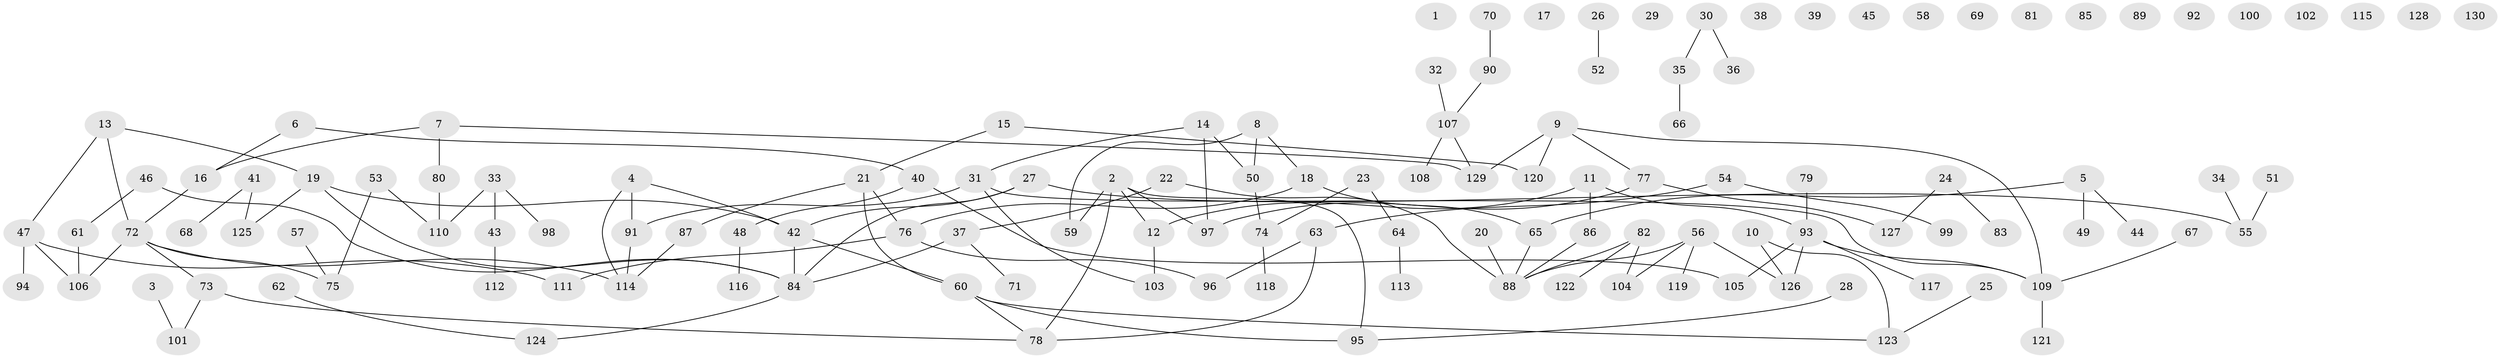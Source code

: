 // coarse degree distribution, {2: 0.26229508196721313, 4: 0.16393442622950818, 1: 0.2786885245901639, 5: 0.06557377049180328, 3: 0.18032786885245902, 6: 0.01639344262295082, 7: 0.03278688524590164}
// Generated by graph-tools (version 1.1) at 2025/35/03/04/25 23:35:45]
// undirected, 130 vertices, 136 edges
graph export_dot {
  node [color=gray90,style=filled];
  1;
  2;
  3;
  4;
  5;
  6;
  7;
  8;
  9;
  10;
  11;
  12;
  13;
  14;
  15;
  16;
  17;
  18;
  19;
  20;
  21;
  22;
  23;
  24;
  25;
  26;
  27;
  28;
  29;
  30;
  31;
  32;
  33;
  34;
  35;
  36;
  37;
  38;
  39;
  40;
  41;
  42;
  43;
  44;
  45;
  46;
  47;
  48;
  49;
  50;
  51;
  52;
  53;
  54;
  55;
  56;
  57;
  58;
  59;
  60;
  61;
  62;
  63;
  64;
  65;
  66;
  67;
  68;
  69;
  70;
  71;
  72;
  73;
  74;
  75;
  76;
  77;
  78;
  79;
  80;
  81;
  82;
  83;
  84;
  85;
  86;
  87;
  88;
  89;
  90;
  91;
  92;
  93;
  94;
  95;
  96;
  97;
  98;
  99;
  100;
  101;
  102;
  103;
  104;
  105;
  106;
  107;
  108;
  109;
  110;
  111;
  112;
  113;
  114;
  115;
  116;
  117;
  118;
  119;
  120;
  121;
  122;
  123;
  124;
  125;
  126;
  127;
  128;
  129;
  130;
  2 -- 12;
  2 -- 59;
  2 -- 78;
  2 -- 95;
  2 -- 97;
  3 -- 101;
  4 -- 42;
  4 -- 91;
  4 -- 114;
  5 -- 44;
  5 -- 49;
  5 -- 65;
  6 -- 16;
  6 -- 40;
  7 -- 16;
  7 -- 80;
  7 -- 129;
  8 -- 18;
  8 -- 50;
  8 -- 59;
  9 -- 77;
  9 -- 109;
  9 -- 120;
  9 -- 129;
  10 -- 123;
  10 -- 126;
  11 -- 12;
  11 -- 86;
  11 -- 93;
  12 -- 103;
  13 -- 19;
  13 -- 47;
  13 -- 72;
  14 -- 31;
  14 -- 50;
  14 -- 97;
  15 -- 21;
  15 -- 120;
  16 -- 72;
  18 -- 65;
  18 -- 76;
  19 -- 42;
  19 -- 84;
  19 -- 125;
  20 -- 88;
  21 -- 60;
  21 -- 76;
  21 -- 87;
  22 -- 37;
  22 -- 88;
  23 -- 64;
  23 -- 74;
  24 -- 83;
  24 -- 127;
  25 -- 123;
  26 -- 52;
  27 -- 42;
  27 -- 55;
  27 -- 84;
  28 -- 95;
  30 -- 35;
  30 -- 36;
  31 -- 91;
  31 -- 103;
  31 -- 109;
  32 -- 107;
  33 -- 43;
  33 -- 98;
  33 -- 110;
  34 -- 55;
  35 -- 66;
  37 -- 71;
  37 -- 84;
  40 -- 48;
  40 -- 105;
  41 -- 68;
  41 -- 125;
  42 -- 60;
  42 -- 84;
  43 -- 112;
  46 -- 61;
  46 -- 84;
  47 -- 94;
  47 -- 106;
  47 -- 111;
  48 -- 116;
  50 -- 74;
  51 -- 55;
  53 -- 75;
  53 -- 110;
  54 -- 63;
  54 -- 99;
  56 -- 88;
  56 -- 104;
  56 -- 119;
  56 -- 126;
  57 -- 75;
  60 -- 78;
  60 -- 95;
  60 -- 123;
  61 -- 106;
  62 -- 124;
  63 -- 78;
  63 -- 96;
  64 -- 113;
  65 -- 88;
  67 -- 109;
  70 -- 90;
  72 -- 73;
  72 -- 75;
  72 -- 106;
  72 -- 114;
  73 -- 78;
  73 -- 101;
  74 -- 118;
  76 -- 96;
  76 -- 111;
  77 -- 97;
  77 -- 127;
  79 -- 93;
  80 -- 110;
  82 -- 88;
  82 -- 104;
  82 -- 122;
  84 -- 124;
  86 -- 88;
  87 -- 114;
  90 -- 107;
  91 -- 114;
  93 -- 105;
  93 -- 109;
  93 -- 117;
  93 -- 126;
  107 -- 108;
  107 -- 129;
  109 -- 121;
}
